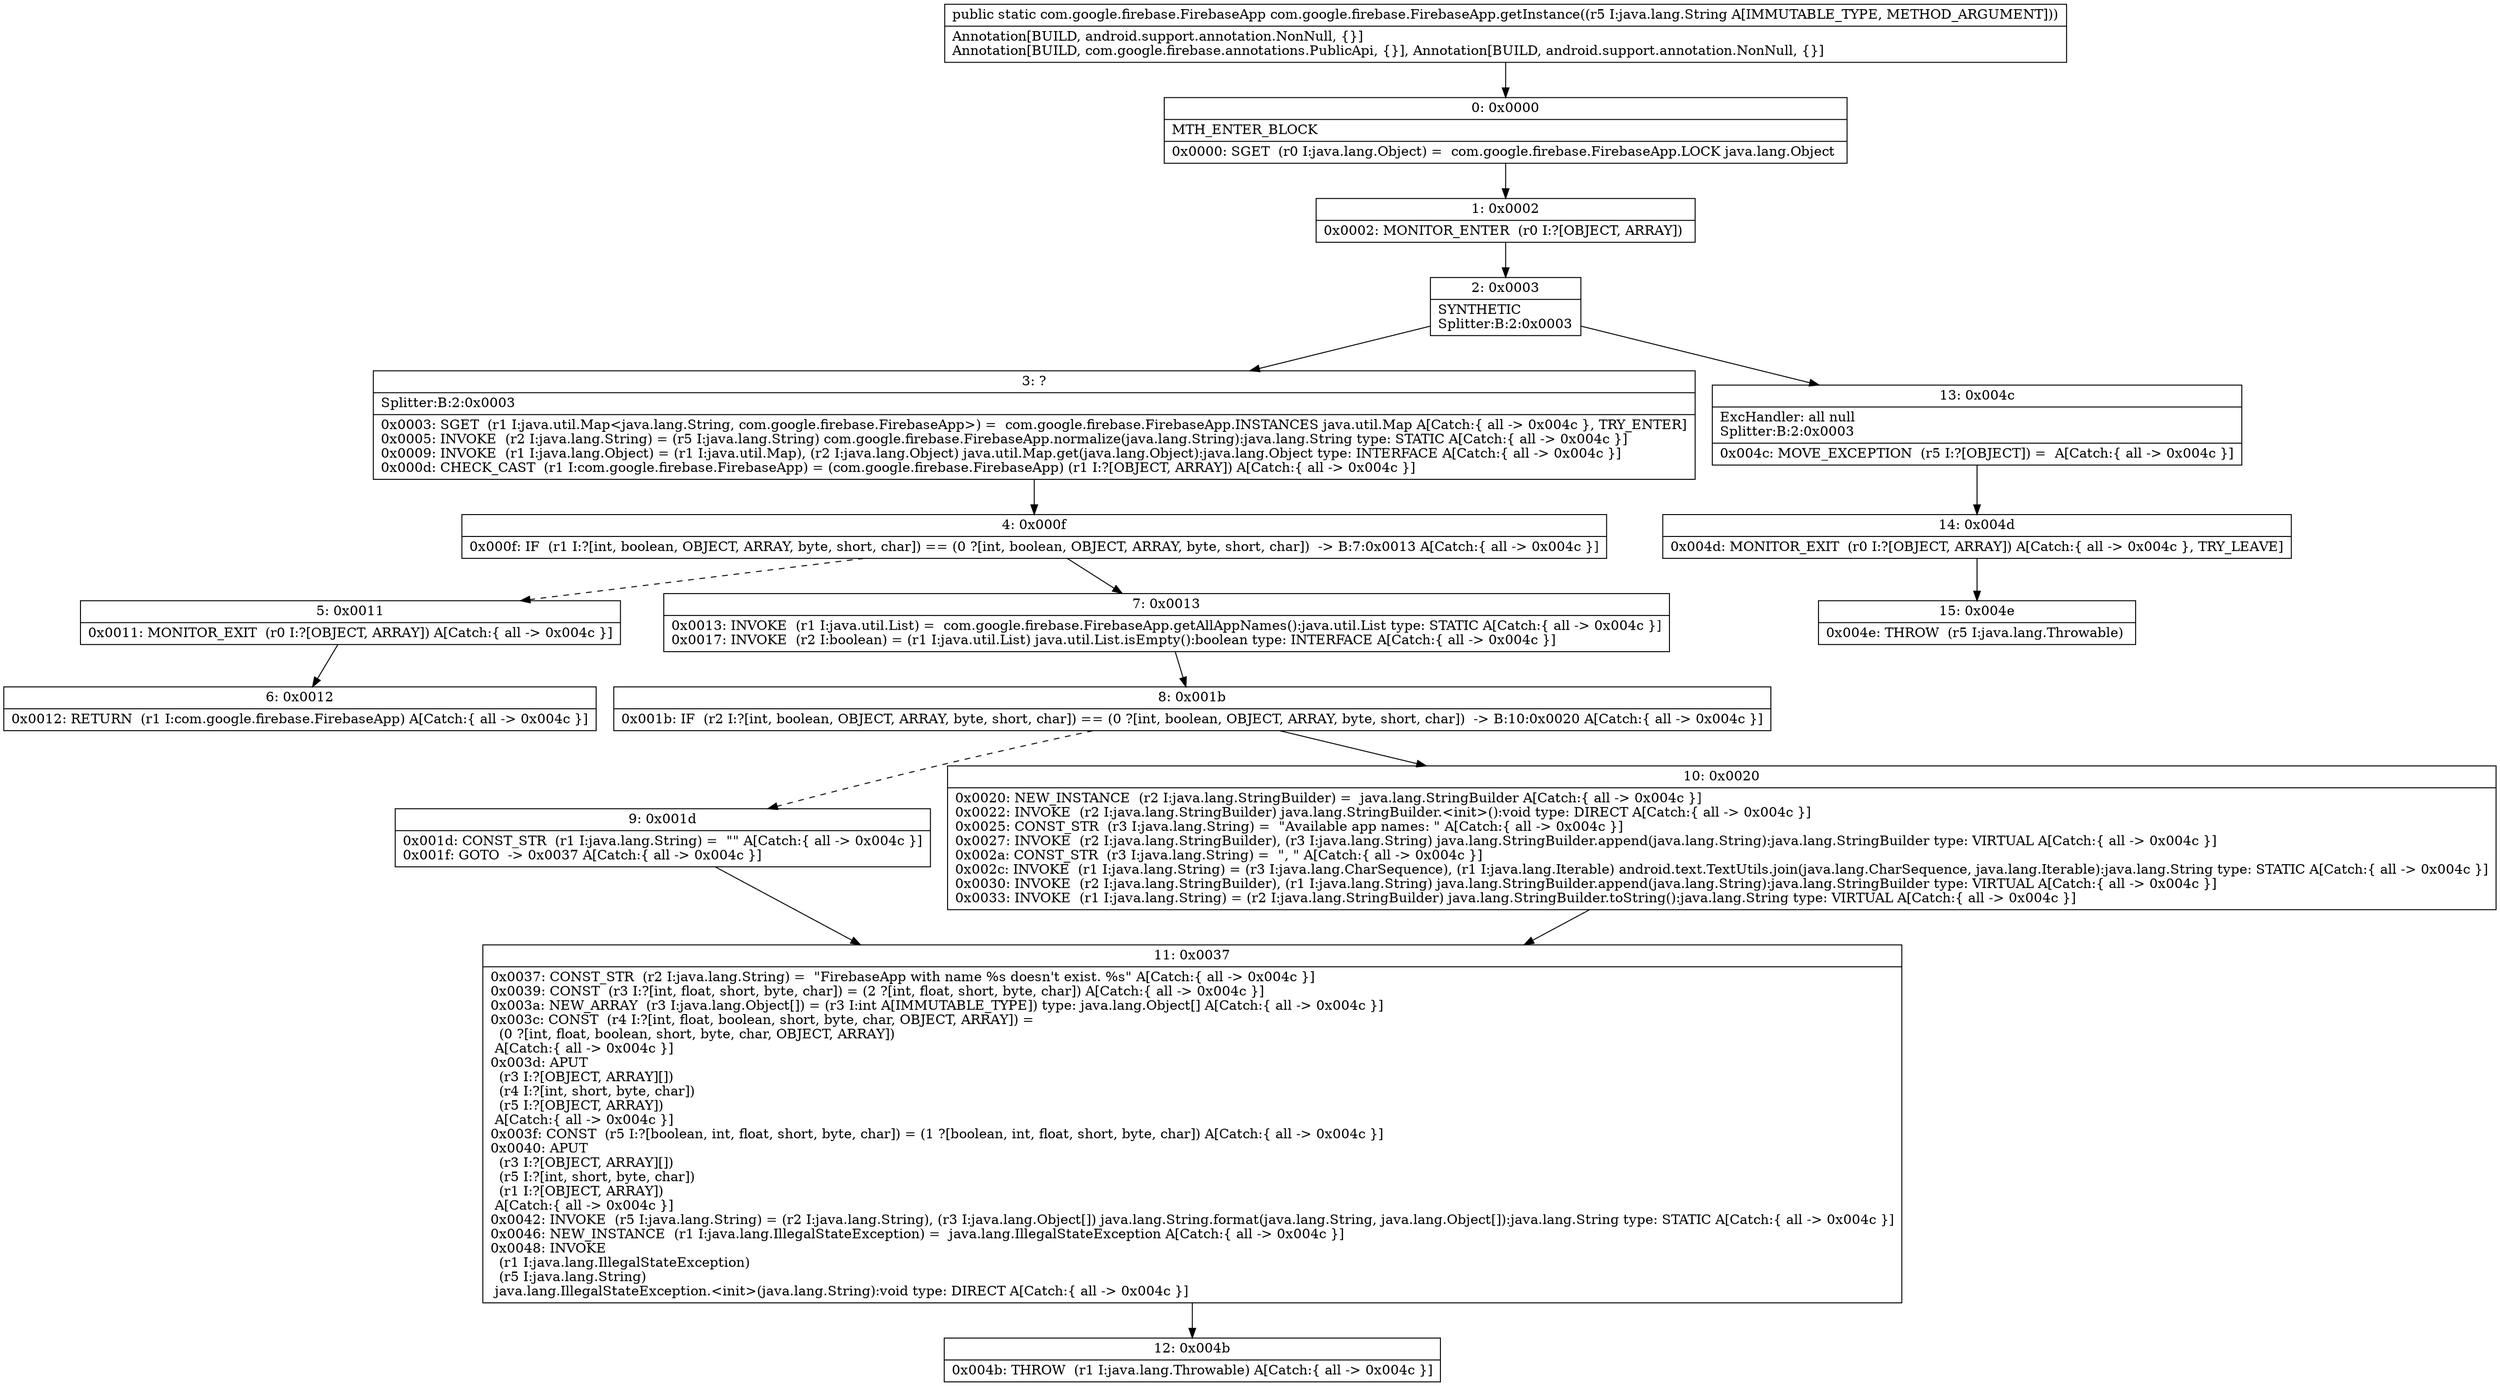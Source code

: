 digraph "CFG forcom.google.firebase.FirebaseApp.getInstance(Ljava\/lang\/String;)Lcom\/google\/firebase\/FirebaseApp;" {
Node_0 [shape=record,label="{0\:\ 0x0000|MTH_ENTER_BLOCK\l|0x0000: SGET  (r0 I:java.lang.Object) =  com.google.firebase.FirebaseApp.LOCK java.lang.Object \l}"];
Node_1 [shape=record,label="{1\:\ 0x0002|0x0002: MONITOR_ENTER  (r0 I:?[OBJECT, ARRAY]) \l}"];
Node_2 [shape=record,label="{2\:\ 0x0003|SYNTHETIC\lSplitter:B:2:0x0003\l}"];
Node_3 [shape=record,label="{3\:\ ?|Splitter:B:2:0x0003\l|0x0003: SGET  (r1 I:java.util.Map\<java.lang.String, com.google.firebase.FirebaseApp\>) =  com.google.firebase.FirebaseApp.INSTANCES java.util.Map A[Catch:\{ all \-\> 0x004c \}, TRY_ENTER]\l0x0005: INVOKE  (r2 I:java.lang.String) = (r5 I:java.lang.String) com.google.firebase.FirebaseApp.normalize(java.lang.String):java.lang.String type: STATIC A[Catch:\{ all \-\> 0x004c \}]\l0x0009: INVOKE  (r1 I:java.lang.Object) = (r1 I:java.util.Map), (r2 I:java.lang.Object) java.util.Map.get(java.lang.Object):java.lang.Object type: INTERFACE A[Catch:\{ all \-\> 0x004c \}]\l0x000d: CHECK_CAST  (r1 I:com.google.firebase.FirebaseApp) = (com.google.firebase.FirebaseApp) (r1 I:?[OBJECT, ARRAY]) A[Catch:\{ all \-\> 0x004c \}]\l}"];
Node_4 [shape=record,label="{4\:\ 0x000f|0x000f: IF  (r1 I:?[int, boolean, OBJECT, ARRAY, byte, short, char]) == (0 ?[int, boolean, OBJECT, ARRAY, byte, short, char])  \-\> B:7:0x0013 A[Catch:\{ all \-\> 0x004c \}]\l}"];
Node_5 [shape=record,label="{5\:\ 0x0011|0x0011: MONITOR_EXIT  (r0 I:?[OBJECT, ARRAY]) A[Catch:\{ all \-\> 0x004c \}]\l}"];
Node_6 [shape=record,label="{6\:\ 0x0012|0x0012: RETURN  (r1 I:com.google.firebase.FirebaseApp) A[Catch:\{ all \-\> 0x004c \}]\l}"];
Node_7 [shape=record,label="{7\:\ 0x0013|0x0013: INVOKE  (r1 I:java.util.List) =  com.google.firebase.FirebaseApp.getAllAppNames():java.util.List type: STATIC A[Catch:\{ all \-\> 0x004c \}]\l0x0017: INVOKE  (r2 I:boolean) = (r1 I:java.util.List) java.util.List.isEmpty():boolean type: INTERFACE A[Catch:\{ all \-\> 0x004c \}]\l}"];
Node_8 [shape=record,label="{8\:\ 0x001b|0x001b: IF  (r2 I:?[int, boolean, OBJECT, ARRAY, byte, short, char]) == (0 ?[int, boolean, OBJECT, ARRAY, byte, short, char])  \-\> B:10:0x0020 A[Catch:\{ all \-\> 0x004c \}]\l}"];
Node_9 [shape=record,label="{9\:\ 0x001d|0x001d: CONST_STR  (r1 I:java.lang.String) =  \"\" A[Catch:\{ all \-\> 0x004c \}]\l0x001f: GOTO  \-\> 0x0037 A[Catch:\{ all \-\> 0x004c \}]\l}"];
Node_10 [shape=record,label="{10\:\ 0x0020|0x0020: NEW_INSTANCE  (r2 I:java.lang.StringBuilder) =  java.lang.StringBuilder A[Catch:\{ all \-\> 0x004c \}]\l0x0022: INVOKE  (r2 I:java.lang.StringBuilder) java.lang.StringBuilder.\<init\>():void type: DIRECT A[Catch:\{ all \-\> 0x004c \}]\l0x0025: CONST_STR  (r3 I:java.lang.String) =  \"Available app names: \" A[Catch:\{ all \-\> 0x004c \}]\l0x0027: INVOKE  (r2 I:java.lang.StringBuilder), (r3 I:java.lang.String) java.lang.StringBuilder.append(java.lang.String):java.lang.StringBuilder type: VIRTUAL A[Catch:\{ all \-\> 0x004c \}]\l0x002a: CONST_STR  (r3 I:java.lang.String) =  \", \" A[Catch:\{ all \-\> 0x004c \}]\l0x002c: INVOKE  (r1 I:java.lang.String) = (r3 I:java.lang.CharSequence), (r1 I:java.lang.Iterable) android.text.TextUtils.join(java.lang.CharSequence, java.lang.Iterable):java.lang.String type: STATIC A[Catch:\{ all \-\> 0x004c \}]\l0x0030: INVOKE  (r2 I:java.lang.StringBuilder), (r1 I:java.lang.String) java.lang.StringBuilder.append(java.lang.String):java.lang.StringBuilder type: VIRTUAL A[Catch:\{ all \-\> 0x004c \}]\l0x0033: INVOKE  (r1 I:java.lang.String) = (r2 I:java.lang.StringBuilder) java.lang.StringBuilder.toString():java.lang.String type: VIRTUAL A[Catch:\{ all \-\> 0x004c \}]\l}"];
Node_11 [shape=record,label="{11\:\ 0x0037|0x0037: CONST_STR  (r2 I:java.lang.String) =  \"FirebaseApp with name %s doesn't exist. %s\" A[Catch:\{ all \-\> 0x004c \}]\l0x0039: CONST  (r3 I:?[int, float, short, byte, char]) = (2 ?[int, float, short, byte, char]) A[Catch:\{ all \-\> 0x004c \}]\l0x003a: NEW_ARRAY  (r3 I:java.lang.Object[]) = (r3 I:int A[IMMUTABLE_TYPE]) type: java.lang.Object[] A[Catch:\{ all \-\> 0x004c \}]\l0x003c: CONST  (r4 I:?[int, float, boolean, short, byte, char, OBJECT, ARRAY]) = \l  (0 ?[int, float, boolean, short, byte, char, OBJECT, ARRAY])\l A[Catch:\{ all \-\> 0x004c \}]\l0x003d: APUT  \l  (r3 I:?[OBJECT, ARRAY][])\l  (r4 I:?[int, short, byte, char])\l  (r5 I:?[OBJECT, ARRAY])\l A[Catch:\{ all \-\> 0x004c \}]\l0x003f: CONST  (r5 I:?[boolean, int, float, short, byte, char]) = (1 ?[boolean, int, float, short, byte, char]) A[Catch:\{ all \-\> 0x004c \}]\l0x0040: APUT  \l  (r3 I:?[OBJECT, ARRAY][])\l  (r5 I:?[int, short, byte, char])\l  (r1 I:?[OBJECT, ARRAY])\l A[Catch:\{ all \-\> 0x004c \}]\l0x0042: INVOKE  (r5 I:java.lang.String) = (r2 I:java.lang.String), (r3 I:java.lang.Object[]) java.lang.String.format(java.lang.String, java.lang.Object[]):java.lang.String type: STATIC A[Catch:\{ all \-\> 0x004c \}]\l0x0046: NEW_INSTANCE  (r1 I:java.lang.IllegalStateException) =  java.lang.IllegalStateException A[Catch:\{ all \-\> 0x004c \}]\l0x0048: INVOKE  \l  (r1 I:java.lang.IllegalStateException)\l  (r5 I:java.lang.String)\l java.lang.IllegalStateException.\<init\>(java.lang.String):void type: DIRECT A[Catch:\{ all \-\> 0x004c \}]\l}"];
Node_12 [shape=record,label="{12\:\ 0x004b|0x004b: THROW  (r1 I:java.lang.Throwable) A[Catch:\{ all \-\> 0x004c \}]\l}"];
Node_13 [shape=record,label="{13\:\ 0x004c|ExcHandler: all null\lSplitter:B:2:0x0003\l|0x004c: MOVE_EXCEPTION  (r5 I:?[OBJECT]) =  A[Catch:\{ all \-\> 0x004c \}]\l}"];
Node_14 [shape=record,label="{14\:\ 0x004d|0x004d: MONITOR_EXIT  (r0 I:?[OBJECT, ARRAY]) A[Catch:\{ all \-\> 0x004c \}, TRY_LEAVE]\l}"];
Node_15 [shape=record,label="{15\:\ 0x004e|0x004e: THROW  (r5 I:java.lang.Throwable) \l}"];
MethodNode[shape=record,label="{public static com.google.firebase.FirebaseApp com.google.firebase.FirebaseApp.getInstance((r5 I:java.lang.String A[IMMUTABLE_TYPE, METHOD_ARGUMENT]))  | Annotation[BUILD, android.support.annotation.NonNull, \{\}]\lAnnotation[BUILD, com.google.firebase.annotations.PublicApi, \{\}], Annotation[BUILD, android.support.annotation.NonNull, \{\}]\l}"];
MethodNode -> Node_0;
Node_0 -> Node_1;
Node_1 -> Node_2;
Node_2 -> Node_3;
Node_2 -> Node_13;
Node_3 -> Node_4;
Node_4 -> Node_5[style=dashed];
Node_4 -> Node_7;
Node_5 -> Node_6;
Node_7 -> Node_8;
Node_8 -> Node_9[style=dashed];
Node_8 -> Node_10;
Node_9 -> Node_11;
Node_10 -> Node_11;
Node_11 -> Node_12;
Node_13 -> Node_14;
Node_14 -> Node_15;
}


